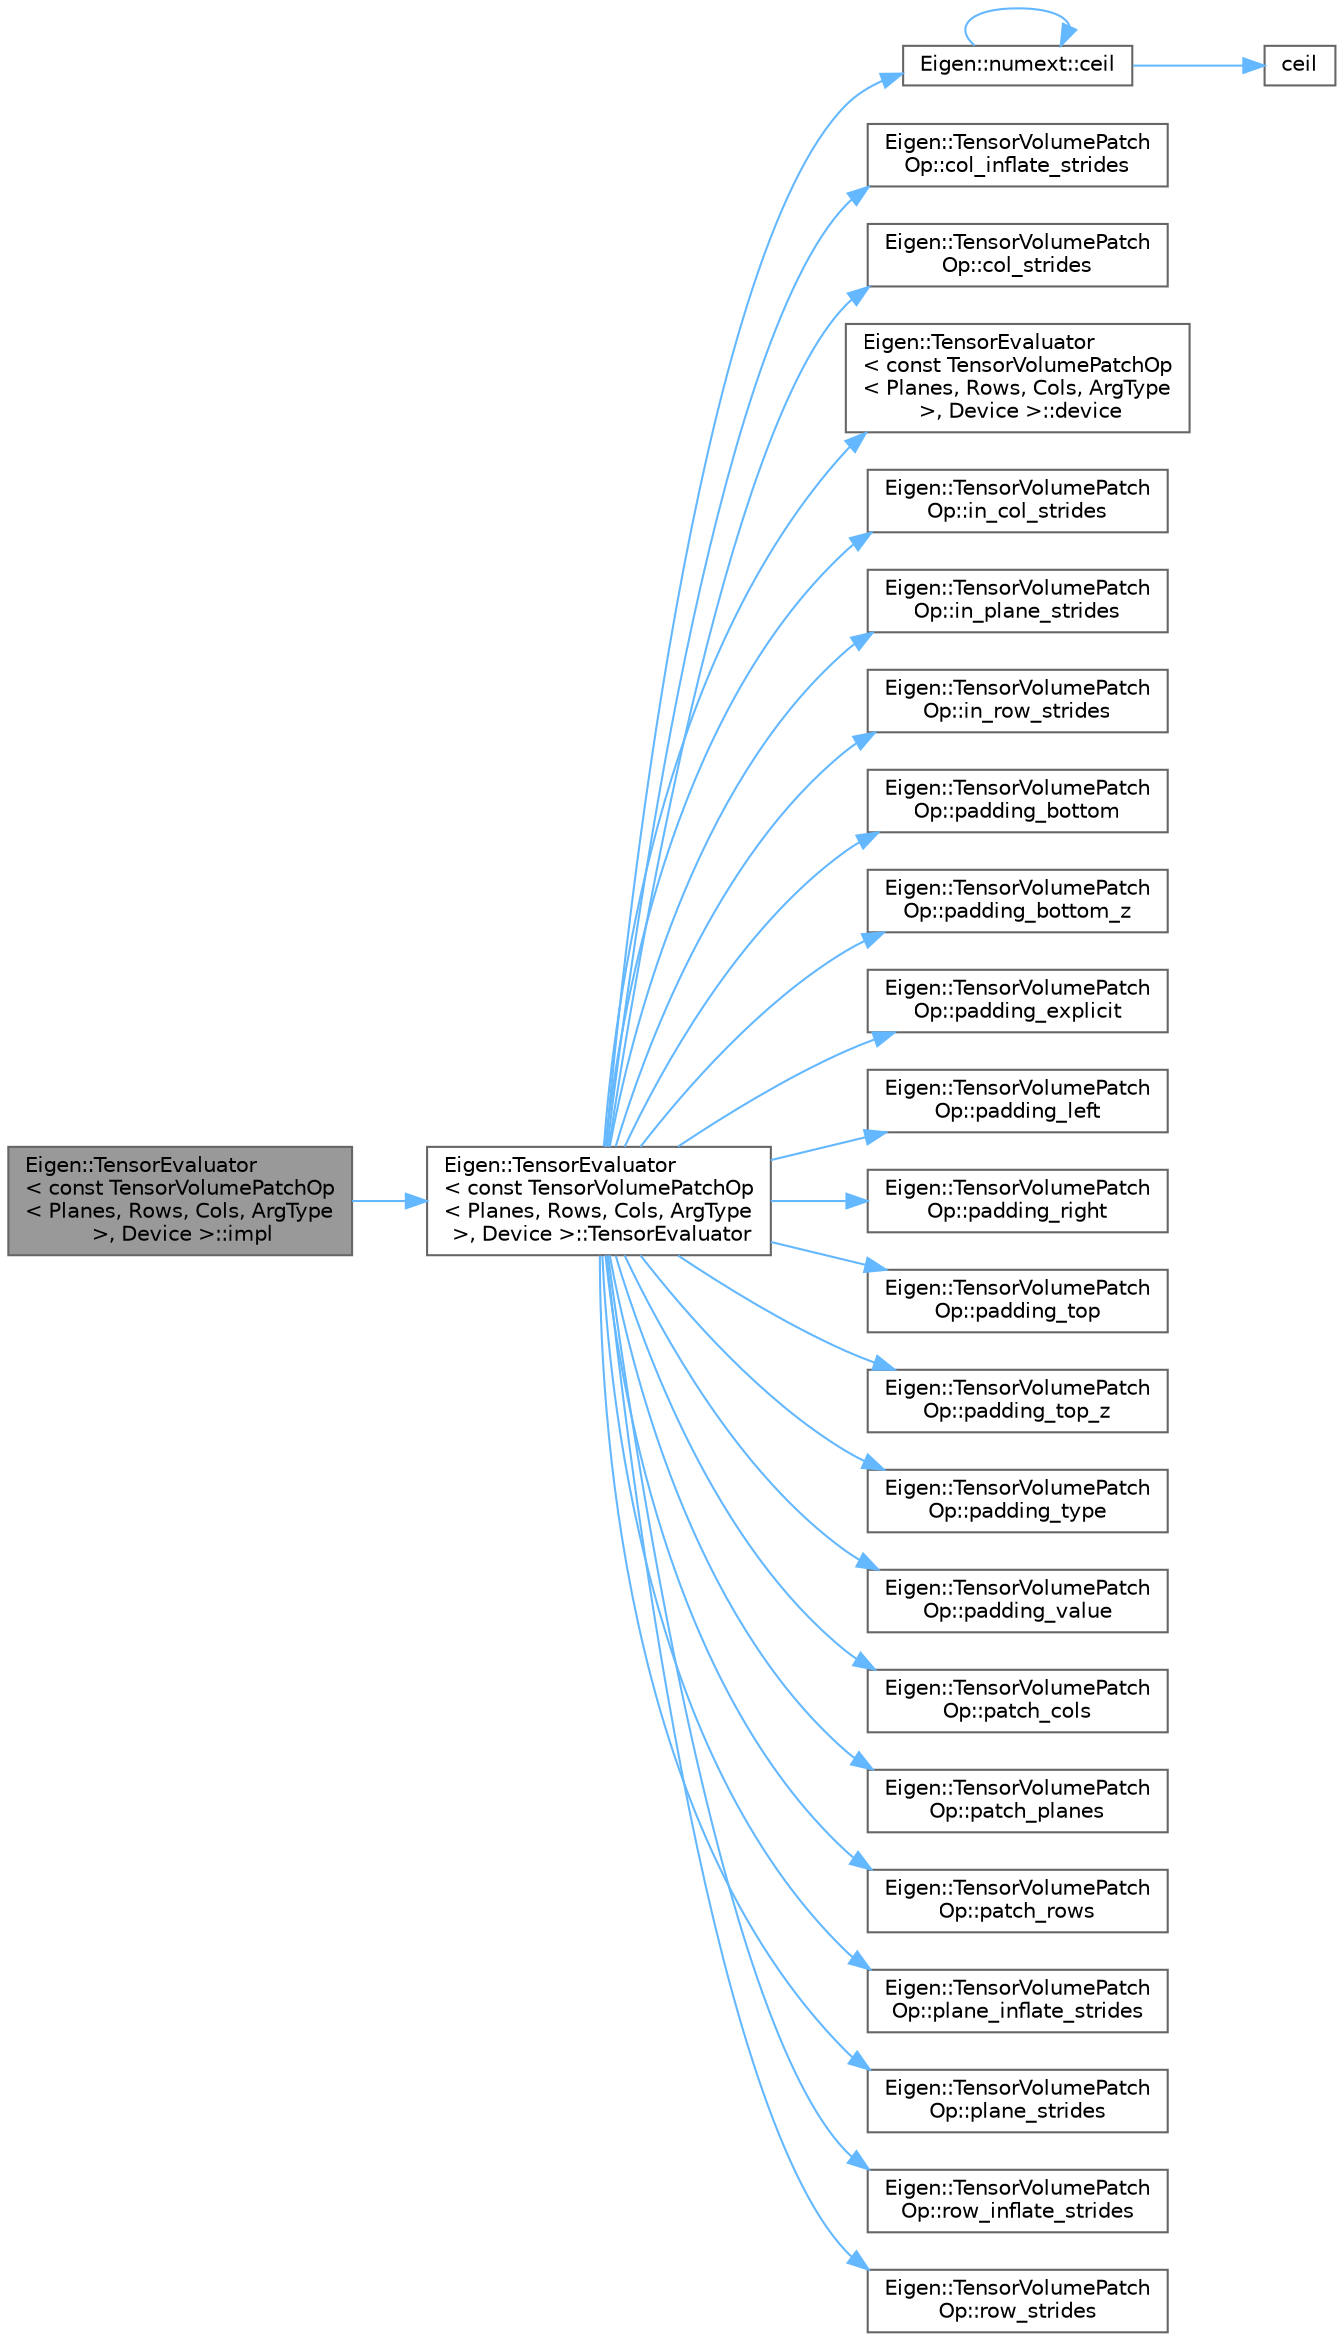 digraph "Eigen::TensorEvaluator&lt; const TensorVolumePatchOp&lt; Planes, Rows, Cols, ArgType &gt;, Device &gt;::impl"
{
 // LATEX_PDF_SIZE
  bgcolor="transparent";
  edge [fontname=Helvetica,fontsize=10,labelfontname=Helvetica,labelfontsize=10];
  node [fontname=Helvetica,fontsize=10,shape=box,height=0.2,width=0.4];
  rankdir="LR";
  Node1 [id="Node000001",label="Eigen::TensorEvaluator\l\< const TensorVolumePatchOp\l\< Planes, Rows, Cols, ArgType\l \>, Device \>::impl",height=0.2,width=0.4,color="gray40", fillcolor="grey60", style="filled", fontcolor="black",tooltip=" "];
  Node1 -> Node2 [id="edge1_Node000001_Node000002",color="steelblue1",style="solid",tooltip=" "];
  Node2 [id="Node000002",label="Eigen::TensorEvaluator\l\< const TensorVolumePatchOp\l\< Planes, Rows, Cols, ArgType\l \>, Device \>::TensorEvaluator",height=0.2,width=0.4,color="grey40", fillcolor="white", style="filled",URL="$struct_eigen_1_1_tensor_evaluator_3_01const_01_tensor_volume_patch_op_3_01_planes_00_01_rows_00_7868d50e868058a145e213ecbb5a830e.html#a12e34978f0367838d5ac9f1f2e5d917c",tooltip=" "];
  Node2 -> Node3 [id="edge2_Node000002_Node000003",color="steelblue1",style="solid",tooltip=" "];
  Node3 [id="Node000003",label="Eigen::numext::ceil",height=0.2,width=0.4,color="grey40", fillcolor="white", style="filled",URL="$namespace_eigen_1_1numext.html#ad51edb6db19f22dee2ff753881ff6eeb",tooltip=" "];
  Node3 -> Node4 [id="edge3_Node000003_Node000004",color="steelblue1",style="solid",tooltip=" "];
  Node4 [id="Node000004",label="ceil",height=0.2,width=0.4,color="grey40", fillcolor="white", style="filled",URL="$_array_cwise_unary_ops_8h.html#a63043b6807e8e10fb1adf4667e3664d2",tooltip=" "];
  Node3 -> Node3 [id="edge4_Node000003_Node000003",color="steelblue1",style="solid",tooltip=" "];
  Node2 -> Node5 [id="edge5_Node000002_Node000005",color="steelblue1",style="solid",tooltip=" "];
  Node5 [id="Node000005",label="Eigen::TensorVolumePatch\lOp::col_inflate_strides",height=0.2,width=0.4,color="grey40", fillcolor="white", style="filled",URL="$class_eigen_1_1_tensor_volume_patch_op.html#ae4689d47bf6784443f60f14ddff059a4",tooltip=" "];
  Node2 -> Node6 [id="edge6_Node000002_Node000006",color="steelblue1",style="solid",tooltip=" "];
  Node6 [id="Node000006",label="Eigen::TensorVolumePatch\lOp::col_strides",height=0.2,width=0.4,color="grey40", fillcolor="white", style="filled",URL="$class_eigen_1_1_tensor_volume_patch_op.html#a3d36f431162ace90c6fd88c2c099d6eb",tooltip=" "];
  Node2 -> Node7 [id="edge7_Node000002_Node000007",color="steelblue1",style="solid",tooltip=" "];
  Node7 [id="Node000007",label="Eigen::TensorEvaluator\l\< const TensorVolumePatchOp\l\< Planes, Rows, Cols, ArgType\l \>, Device \>::device",height=0.2,width=0.4,color="grey40", fillcolor="white", style="filled",URL="$struct_eigen_1_1_tensor_evaluator.html#aa1eb26b743a6cafedceb567036276d4e",tooltip=" "];
  Node2 -> Node8 [id="edge8_Node000002_Node000008",color="steelblue1",style="solid",tooltip=" "];
  Node8 [id="Node000008",label="Eigen::TensorVolumePatch\lOp::in_col_strides",height=0.2,width=0.4,color="grey40", fillcolor="white", style="filled",URL="$class_eigen_1_1_tensor_volume_patch_op.html#acf7081fc28c88e5444c0264b721d4001",tooltip=" "];
  Node2 -> Node9 [id="edge9_Node000002_Node000009",color="steelblue1",style="solid",tooltip=" "];
  Node9 [id="Node000009",label="Eigen::TensorVolumePatch\lOp::in_plane_strides",height=0.2,width=0.4,color="grey40", fillcolor="white", style="filled",URL="$class_eigen_1_1_tensor_volume_patch_op.html#a7649aeb8e06d893f3a89f444882b6ccc",tooltip=" "];
  Node2 -> Node10 [id="edge10_Node000002_Node000010",color="steelblue1",style="solid",tooltip=" "];
  Node10 [id="Node000010",label="Eigen::TensorVolumePatch\lOp::in_row_strides",height=0.2,width=0.4,color="grey40", fillcolor="white", style="filled",URL="$class_eigen_1_1_tensor_volume_patch_op.html#a09e2dca0c18334d9c680291d55d0215f",tooltip=" "];
  Node2 -> Node11 [id="edge11_Node000002_Node000011",color="steelblue1",style="solid",tooltip=" "];
  Node11 [id="Node000011",label="Eigen::TensorVolumePatch\lOp::padding_bottom",height=0.2,width=0.4,color="grey40", fillcolor="white", style="filled",URL="$class_eigen_1_1_tensor_volume_patch_op.html#aacfbeea312c868ff6da371751e0ec110",tooltip=" "];
  Node2 -> Node12 [id="edge12_Node000002_Node000012",color="steelblue1",style="solid",tooltip=" "];
  Node12 [id="Node000012",label="Eigen::TensorVolumePatch\lOp::padding_bottom_z",height=0.2,width=0.4,color="grey40", fillcolor="white", style="filled",URL="$class_eigen_1_1_tensor_volume_patch_op.html#af69e5958efe2d9d3610aee5dc2cd978c",tooltip=" "];
  Node2 -> Node13 [id="edge13_Node000002_Node000013",color="steelblue1",style="solid",tooltip=" "];
  Node13 [id="Node000013",label="Eigen::TensorVolumePatch\lOp::padding_explicit",height=0.2,width=0.4,color="grey40", fillcolor="white", style="filled",URL="$class_eigen_1_1_tensor_volume_patch_op.html#a82cd679f27fe48e3f69749ff05f9a6cb",tooltip=" "];
  Node2 -> Node14 [id="edge14_Node000002_Node000014",color="steelblue1",style="solid",tooltip=" "];
  Node14 [id="Node000014",label="Eigen::TensorVolumePatch\lOp::padding_left",height=0.2,width=0.4,color="grey40", fillcolor="white", style="filled",URL="$class_eigen_1_1_tensor_volume_patch_op.html#ad27206fe7f69ae54383b918146e2966f",tooltip=" "];
  Node2 -> Node15 [id="edge15_Node000002_Node000015",color="steelblue1",style="solid",tooltip=" "];
  Node15 [id="Node000015",label="Eigen::TensorVolumePatch\lOp::padding_right",height=0.2,width=0.4,color="grey40", fillcolor="white", style="filled",URL="$class_eigen_1_1_tensor_volume_patch_op.html#aa8afb8908e6f399a14fc09aaa4108787",tooltip=" "];
  Node2 -> Node16 [id="edge16_Node000002_Node000016",color="steelblue1",style="solid",tooltip=" "];
  Node16 [id="Node000016",label="Eigen::TensorVolumePatch\lOp::padding_top",height=0.2,width=0.4,color="grey40", fillcolor="white", style="filled",URL="$class_eigen_1_1_tensor_volume_patch_op.html#a2ab323da058e39ab44b3df4839a20e9e",tooltip=" "];
  Node2 -> Node17 [id="edge17_Node000002_Node000017",color="steelblue1",style="solid",tooltip=" "];
  Node17 [id="Node000017",label="Eigen::TensorVolumePatch\lOp::padding_top_z",height=0.2,width=0.4,color="grey40", fillcolor="white", style="filled",URL="$class_eigen_1_1_tensor_volume_patch_op.html#a98223a5b0475c83295beda5113f08f82",tooltip=" "];
  Node2 -> Node18 [id="edge18_Node000002_Node000018",color="steelblue1",style="solid",tooltip=" "];
  Node18 [id="Node000018",label="Eigen::TensorVolumePatch\lOp::padding_type",height=0.2,width=0.4,color="grey40", fillcolor="white", style="filled",URL="$class_eigen_1_1_tensor_volume_patch_op.html#a654090d3e2dfcf741fb184096b3f58a1",tooltip=" "];
  Node2 -> Node19 [id="edge19_Node000002_Node000019",color="steelblue1",style="solid",tooltip=" "];
  Node19 [id="Node000019",label="Eigen::TensorVolumePatch\lOp::padding_value",height=0.2,width=0.4,color="grey40", fillcolor="white", style="filled",URL="$class_eigen_1_1_tensor_volume_patch_op.html#af2bc93a4dbbd600e020ff1eda193437e",tooltip=" "];
  Node2 -> Node20 [id="edge20_Node000002_Node000020",color="steelblue1",style="solid",tooltip=" "];
  Node20 [id="Node000020",label="Eigen::TensorVolumePatch\lOp::patch_cols",height=0.2,width=0.4,color="grey40", fillcolor="white", style="filled",URL="$class_eigen_1_1_tensor_volume_patch_op.html#ae0dbc8f349fd171b2fc59a07b1582b62",tooltip=" "];
  Node2 -> Node21 [id="edge21_Node000002_Node000021",color="steelblue1",style="solid",tooltip=" "];
  Node21 [id="Node000021",label="Eigen::TensorVolumePatch\lOp::patch_planes",height=0.2,width=0.4,color="grey40", fillcolor="white", style="filled",URL="$class_eigen_1_1_tensor_volume_patch_op.html#a4717a5f0dce3370fb6ef4c1683a539ea",tooltip=" "];
  Node2 -> Node22 [id="edge22_Node000002_Node000022",color="steelblue1",style="solid",tooltip=" "];
  Node22 [id="Node000022",label="Eigen::TensorVolumePatch\lOp::patch_rows",height=0.2,width=0.4,color="grey40", fillcolor="white", style="filled",URL="$class_eigen_1_1_tensor_volume_patch_op.html#ae5d5a1fd280f5c7f1f6e6313f8f43b50",tooltip=" "];
  Node2 -> Node23 [id="edge23_Node000002_Node000023",color="steelblue1",style="solid",tooltip=" "];
  Node23 [id="Node000023",label="Eigen::TensorVolumePatch\lOp::plane_inflate_strides",height=0.2,width=0.4,color="grey40", fillcolor="white", style="filled",URL="$class_eigen_1_1_tensor_volume_patch_op.html#a35a464b0b9c41b02233235ed6c83ff3f",tooltip=" "];
  Node2 -> Node24 [id="edge24_Node000002_Node000024",color="steelblue1",style="solid",tooltip=" "];
  Node24 [id="Node000024",label="Eigen::TensorVolumePatch\lOp::plane_strides",height=0.2,width=0.4,color="grey40", fillcolor="white", style="filled",URL="$class_eigen_1_1_tensor_volume_patch_op.html#a05afb9a406a9a8ca58c4105c3bc63e44",tooltip=" "];
  Node2 -> Node25 [id="edge25_Node000002_Node000025",color="steelblue1",style="solid",tooltip=" "];
  Node25 [id="Node000025",label="Eigen::TensorVolumePatch\lOp::row_inflate_strides",height=0.2,width=0.4,color="grey40", fillcolor="white", style="filled",URL="$class_eigen_1_1_tensor_volume_patch_op.html#a7ec8a659e3a9df305a5e883cb99eb4cd",tooltip=" "];
  Node2 -> Node26 [id="edge26_Node000002_Node000026",color="steelblue1",style="solid",tooltip=" "];
  Node26 [id="Node000026",label="Eigen::TensorVolumePatch\lOp::row_strides",height=0.2,width=0.4,color="grey40", fillcolor="white", style="filled",URL="$class_eigen_1_1_tensor_volume_patch_op.html#a8624b86945a5d22eaca15010f9094cda",tooltip=" "];
}
